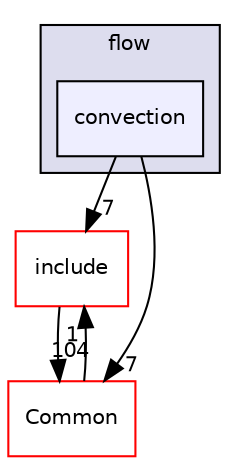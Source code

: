 digraph "SU2_CFD/src/numerics/flow/convection" {
  compound=true
  node [ fontsize="10", fontname="Helvetica"];
  edge [ labelfontsize="10", labelfontname="Helvetica"];
  subgraph clusterdir_96d1af8bdd504edf51560b76c93e74b8 {
    graph [ bgcolor="#ddddee", pencolor="black", label="flow" fontname="Helvetica", fontsize="10", URL="dir_96d1af8bdd504edf51560b76c93e74b8.html"]
  dir_0623370592f6a0dee55714b0b9fb7941 [shape=box, label="convection", style="filled", fillcolor="#eeeeff", pencolor="black", URL="dir_0623370592f6a0dee55714b0b9fb7941.html"];
  }
  dir_3b735dd5547717c34264cbbbba892a8a [shape=box label="include" fillcolor="white" style="filled" color="red" URL="dir_3b735dd5547717c34264cbbbba892a8a.html"];
  dir_4ab6b4cc6a7edbff49100e9123df213f [shape=box label="Common" fillcolor="white" style="filled" color="red" URL="dir_4ab6b4cc6a7edbff49100e9123df213f.html"];
  dir_3b735dd5547717c34264cbbbba892a8a->dir_4ab6b4cc6a7edbff49100e9123df213f [headlabel="104", labeldistance=1.5 headhref="dir_000034_000000.html"];
  dir_4ab6b4cc6a7edbff49100e9123df213f->dir_3b735dd5547717c34264cbbbba892a8a [headlabel="1", labeldistance=1.5 headhref="dir_000000_000034.html"];
  dir_0623370592f6a0dee55714b0b9fb7941->dir_3b735dd5547717c34264cbbbba892a8a [headlabel="7", labeldistance=1.5 headhref="dir_000079_000034.html"];
  dir_0623370592f6a0dee55714b0b9fb7941->dir_4ab6b4cc6a7edbff49100e9123df213f [headlabel="7", labeldistance=1.5 headhref="dir_000079_000000.html"];
}
